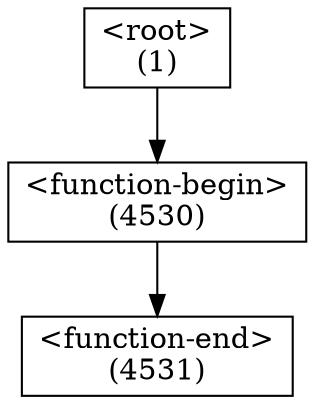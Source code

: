 digraph graphname {
n4531 [shape=box,label="<function-end>
(4531)"];
n4530 -> n4531[style="solid"];
n4530 [shape=box,label="<function-begin>
(4530)"];
n1 -> n4530[style="solid"];
n1 [shape=box,label="<root>
(1)"];
}
